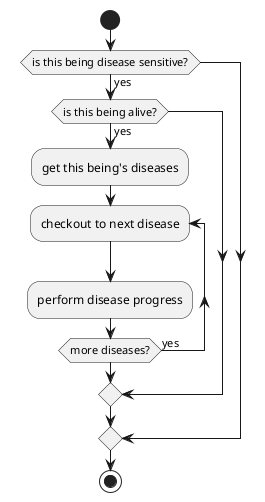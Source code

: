 @startuml illness_round_11052020

start
    if (is this being disease sensitive?) then (yes)
        if (is this being alive?) then (yes)
            :get this being's diseases;
            repeat :checkout to next disease;
                :perform disease progress;
            repeat while (more diseases?) is (yes)
        endif
    endif
stop

@enduml